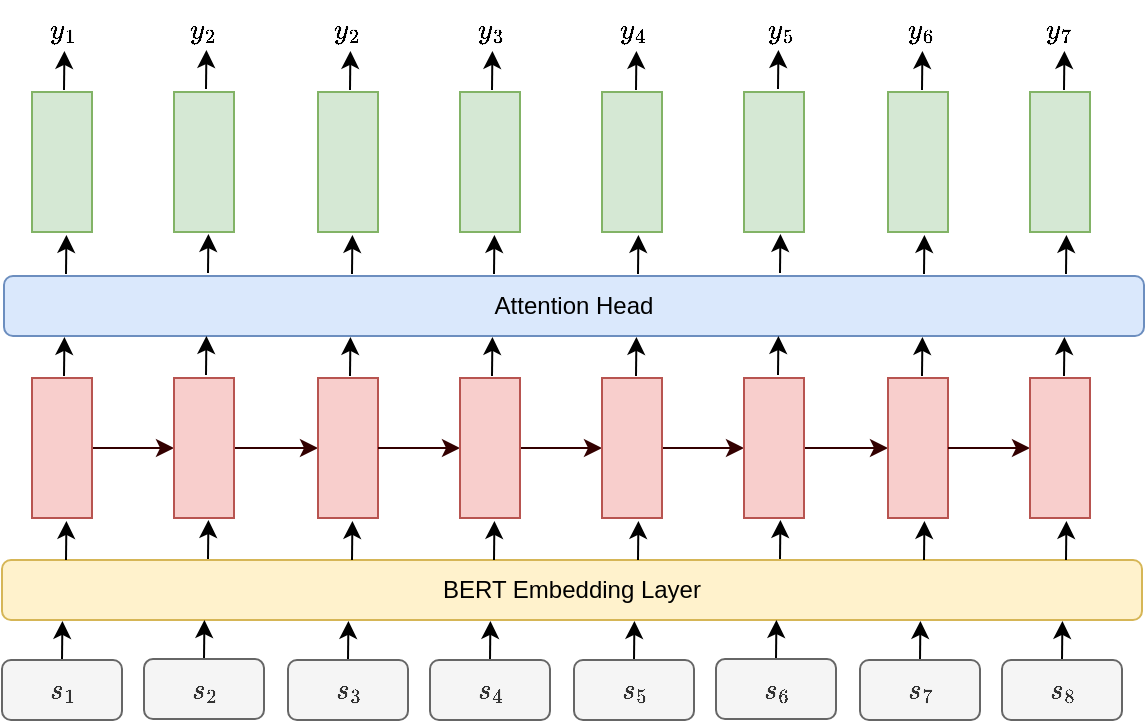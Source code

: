 <mxfile version="17.2.4" type="device"><diagram id="UNh1nWPZrPps3BlLlgsD" name="Page-1"><mxGraphModel dx="668" dy="548" grid="1" gridSize="10" guides="1" tooltips="1" connect="1" arrows="1" fold="1" page="1" pageScale="1" pageWidth="850" pageHeight="1100" math="1" shadow="0"><root><mxCell id="0"/><mxCell id="1" parent="0"/><mxCell id="OprnHPkCKzj-Ej08Km0M-26" style="edgeStyle=orthogonalEdgeStyle;rounded=0;orthogonalLoop=1;jettySize=auto;html=1;exitX=0.5;exitY=0;exitDx=0;exitDy=0;entryX=0.053;entryY=1.016;entryDx=0;entryDy=0;entryPerimeter=0;" edge="1" parent="1" source="OprnHPkCKzj-Ej08Km0M-1" target="OprnHPkCKzj-Ej08Km0M-25"><mxGeometry relative="1" as="geometry"/></mxCell><mxCell id="OprnHPkCKzj-Ej08Km0M-1" value="$$s_1$$" style="rounded=1;whiteSpace=wrap;html=1;flipH=0;fillColor=#f5f5f5;fontColor=#333333;strokeColor=#666666;" vertex="1" parent="1"><mxGeometry x="150" y="420" width="60" height="30" as="geometry"/></mxCell><mxCell id="OprnHPkCKzj-Ej08Km0M-11" style="edgeStyle=orthogonalEdgeStyle;rounded=0;orthogonalLoop=1;jettySize=auto;html=1;exitX=1;exitY=0.5;exitDx=0;exitDy=0;entryX=0;entryY=0.5;entryDx=0;entryDy=0;fillColor=#f8cecc;strokeColor=#330000;" edge="1" parent="1" source="OprnHPkCKzj-Ej08Km0M-9" target="OprnHPkCKzj-Ej08Km0M-10"><mxGeometry relative="1" as="geometry"/></mxCell><mxCell id="OprnHPkCKzj-Ej08Km0M-9" value="" style="rounded=0;whiteSpace=wrap;html=1;fillColor=#f8cecc;strokeColor=#b85450;" vertex="1" parent="1"><mxGeometry x="165" y="279" width="30" height="70" as="geometry"/></mxCell><mxCell id="OprnHPkCKzj-Ej08Km0M-16" style="edgeStyle=orthogonalEdgeStyle;rounded=0;orthogonalLoop=1;jettySize=auto;html=1;exitX=1;exitY=0.5;exitDx=0;exitDy=0;entryX=0;entryY=0.5;entryDx=0;entryDy=0;fillColor=#f8cecc;strokeColor=#330000;" edge="1" parent="1" source="OprnHPkCKzj-Ej08Km0M-10" target="OprnHPkCKzj-Ej08Km0M-13"><mxGeometry relative="1" as="geometry"/></mxCell><mxCell id="OprnHPkCKzj-Ej08Km0M-10" value="" style="rounded=0;whiteSpace=wrap;html=1;fillColor=#f8cecc;strokeColor=#b85450;" vertex="1" parent="1"><mxGeometry x="236" y="279" width="30" height="70" as="geometry"/></mxCell><mxCell id="OprnHPkCKzj-Ej08Km0M-13" value="" style="rounded=0;whiteSpace=wrap;html=1;fillColor=#f8cecc;strokeColor=#b85450;" vertex="1" parent="1"><mxGeometry x="308" y="279" width="30" height="70" as="geometry"/></mxCell><mxCell id="OprnHPkCKzj-Ej08Km0M-14" style="edgeStyle=orthogonalEdgeStyle;rounded=0;orthogonalLoop=1;jettySize=auto;html=1;exitX=1;exitY=0.5;exitDx=0;exitDy=0;entryX=0;entryY=0.5;entryDx=0;entryDy=0;fillColor=#f8cecc;strokeColor=#330000;" edge="1" parent="1" target="OprnHPkCKzj-Ej08Km0M-15" source="OprnHPkCKzj-Ej08Km0M-13"><mxGeometry relative="1" as="geometry"><mxPoint x="345" y="314" as="sourcePoint"/></mxGeometry></mxCell><mxCell id="OprnHPkCKzj-Ej08Km0M-24" style="edgeStyle=orthogonalEdgeStyle;rounded=0;orthogonalLoop=1;jettySize=auto;html=1;exitX=1;exitY=0.5;exitDx=0;exitDy=0;entryX=0;entryY=0.5;entryDx=0;entryDy=0;fillColor=#f8cecc;strokeColor=#330000;" edge="1" parent="1" source="OprnHPkCKzj-Ej08Km0M-15" target="OprnHPkCKzj-Ej08Km0M-18"><mxGeometry relative="1" as="geometry"/></mxCell><mxCell id="OprnHPkCKzj-Ej08Km0M-15" value="" style="rounded=0;whiteSpace=wrap;html=1;fillColor=#f8cecc;strokeColor=#b85450;" vertex="1" parent="1"><mxGeometry x="379" y="279" width="30" height="70" as="geometry"/></mxCell><mxCell id="OprnHPkCKzj-Ej08Km0M-17" style="edgeStyle=orthogonalEdgeStyle;rounded=0;orthogonalLoop=1;jettySize=auto;html=1;exitX=1;exitY=0.5;exitDx=0;exitDy=0;entryX=0;entryY=0.5;entryDx=0;entryDy=0;fillColor=#f8cecc;strokeColor=#330000;" edge="1" parent="1" source="OprnHPkCKzj-Ej08Km0M-18" target="OprnHPkCKzj-Ej08Km0M-20"><mxGeometry relative="1" as="geometry"/></mxCell><mxCell id="OprnHPkCKzj-Ej08Km0M-18" value="" style="rounded=0;whiteSpace=wrap;html=1;fillColor=#f8cecc;strokeColor=#b85450;" vertex="1" parent="1"><mxGeometry x="450" y="279" width="30" height="70" as="geometry"/></mxCell><mxCell id="OprnHPkCKzj-Ej08Km0M-19" style="edgeStyle=orthogonalEdgeStyle;rounded=0;orthogonalLoop=1;jettySize=auto;html=1;exitX=1;exitY=0.5;exitDx=0;exitDy=0;entryX=0;entryY=0.5;entryDx=0;entryDy=0;fillColor=#f8cecc;strokeColor=#330000;" edge="1" parent="1" source="OprnHPkCKzj-Ej08Km0M-20" target="OprnHPkCKzj-Ej08Km0M-21"><mxGeometry relative="1" as="geometry"/></mxCell><mxCell id="OprnHPkCKzj-Ej08Km0M-20" value="" style="rounded=0;whiteSpace=wrap;html=1;fillColor=#f8cecc;strokeColor=#b85450;" vertex="1" parent="1"><mxGeometry x="521" y="279" width="30" height="70" as="geometry"/></mxCell><mxCell id="OprnHPkCKzj-Ej08Km0M-21" value="" style="rounded=0;whiteSpace=wrap;html=1;fillColor=#f8cecc;strokeColor=#b85450;" vertex="1" parent="1"><mxGeometry x="593" y="279" width="30" height="70" as="geometry"/></mxCell><mxCell id="OprnHPkCKzj-Ej08Km0M-22" style="edgeStyle=orthogonalEdgeStyle;rounded=0;orthogonalLoop=1;jettySize=auto;html=1;exitX=1;exitY=0.5;exitDx=0;exitDy=0;entryX=0;entryY=0.5;entryDx=0;entryDy=0;fillColor=#f8cecc;strokeColor=#330000;" edge="1" parent="1" source="OprnHPkCKzj-Ej08Km0M-21" target="OprnHPkCKzj-Ej08Km0M-23"><mxGeometry relative="1" as="geometry"><mxPoint x="630" y="314" as="sourcePoint"/></mxGeometry></mxCell><mxCell id="OprnHPkCKzj-Ej08Km0M-23" value="" style="rounded=0;whiteSpace=wrap;html=1;fillColor=#f8cecc;strokeColor=#b85450;" vertex="1" parent="1"><mxGeometry x="664" y="279" width="30" height="70" as="geometry"/></mxCell><mxCell id="OprnHPkCKzj-Ej08Km0M-25" value="BERT Embedding Layer" style="rounded=1;whiteSpace=wrap;html=1;fillColor=#fff2cc;strokeColor=#d6b656;" vertex="1" parent="1"><mxGeometry x="150" y="370" width="570" height="30" as="geometry"/></mxCell><mxCell id="OprnHPkCKzj-Ej08Km0M-34" style="edgeStyle=orthogonalEdgeStyle;rounded=0;orthogonalLoop=1;jettySize=auto;html=1;exitX=0.5;exitY=0;exitDx=0;exitDy=0;entryX=0.053;entryY=1.016;entryDx=0;entryDy=0;entryPerimeter=0;" edge="1" parent="1" source="OprnHPkCKzj-Ej08Km0M-35"><mxGeometry relative="1" as="geometry"><mxPoint x="251.21" y="400.0" as="targetPoint"/></mxGeometry></mxCell><mxCell id="OprnHPkCKzj-Ej08Km0M-35" value="$$s_2$$" style="rounded=1;whiteSpace=wrap;html=1;flipH=0;fillColor=#f5f5f5;fontColor=#333333;strokeColor=#666666;" vertex="1" parent="1"><mxGeometry x="221" y="419.52" width="60" height="30" as="geometry"/></mxCell><mxCell id="OprnHPkCKzj-Ej08Km0M-36" style="edgeStyle=orthogonalEdgeStyle;rounded=0;orthogonalLoop=1;jettySize=auto;html=1;exitX=0.5;exitY=0;exitDx=0;exitDy=0;entryX=0.053;entryY=1.016;entryDx=0;entryDy=0;entryPerimeter=0;" edge="1" parent="1" source="OprnHPkCKzj-Ej08Km0M-37"><mxGeometry relative="1" as="geometry"><mxPoint x="323.21" y="400.48" as="targetPoint"/></mxGeometry></mxCell><mxCell id="OprnHPkCKzj-Ej08Km0M-37" value="$$s_3$$" style="rounded=1;whiteSpace=wrap;html=1;flipH=0;fillColor=#f5f5f5;fontColor=#333333;strokeColor=#666666;" vertex="1" parent="1"><mxGeometry x="293" y="420" width="60" height="30" as="geometry"/></mxCell><mxCell id="OprnHPkCKzj-Ej08Km0M-38" style="edgeStyle=orthogonalEdgeStyle;rounded=0;orthogonalLoop=1;jettySize=auto;html=1;exitX=0.5;exitY=0;exitDx=0;exitDy=0;entryX=0.053;entryY=1.016;entryDx=0;entryDy=0;entryPerimeter=0;" edge="1" parent="1" source="OprnHPkCKzj-Ej08Km0M-39"><mxGeometry relative="1" as="geometry"><mxPoint x="394.21" y="400.48" as="targetPoint"/></mxGeometry></mxCell><mxCell id="OprnHPkCKzj-Ej08Km0M-39" value="$$s_4$$" style="rounded=1;whiteSpace=wrap;html=1;flipH=0;fillColor=#f5f5f5;fontColor=#333333;strokeColor=#666666;" vertex="1" parent="1"><mxGeometry x="364" y="420" width="60" height="30" as="geometry"/></mxCell><mxCell id="OprnHPkCKzj-Ej08Km0M-40" style="edgeStyle=orthogonalEdgeStyle;rounded=0;orthogonalLoop=1;jettySize=auto;html=1;exitX=0.5;exitY=0;exitDx=0;exitDy=0;entryX=0.053;entryY=1.016;entryDx=0;entryDy=0;entryPerimeter=0;" edge="1" parent="1" source="OprnHPkCKzj-Ej08Km0M-41"><mxGeometry relative="1" as="geometry"><mxPoint x="466.21" y="400.48" as="targetPoint"/></mxGeometry></mxCell><mxCell id="OprnHPkCKzj-Ej08Km0M-41" value="$$s_5$$" style="rounded=1;whiteSpace=wrap;html=1;flipH=0;fillColor=#f5f5f5;fontColor=#333333;strokeColor=#666666;" vertex="1" parent="1"><mxGeometry x="436" y="420" width="60" height="30" as="geometry"/></mxCell><mxCell id="OprnHPkCKzj-Ej08Km0M-42" style="edgeStyle=orthogonalEdgeStyle;rounded=0;orthogonalLoop=1;jettySize=auto;html=1;exitX=0.5;exitY=0;exitDx=0;exitDy=0;entryX=0.053;entryY=1.016;entryDx=0;entryDy=0;entryPerimeter=0;" edge="1" parent="1" source="OprnHPkCKzj-Ej08Km0M-43"><mxGeometry relative="1" as="geometry"><mxPoint x="537.21" y="400.0" as="targetPoint"/></mxGeometry></mxCell><mxCell id="OprnHPkCKzj-Ej08Km0M-43" value="$$s_6$$" style="rounded=1;whiteSpace=wrap;html=1;flipH=0;fillColor=#f5f5f5;fontColor=#333333;strokeColor=#666666;" vertex="1" parent="1"><mxGeometry x="507" y="419.52" width="60" height="30" as="geometry"/></mxCell><mxCell id="OprnHPkCKzj-Ej08Km0M-44" style="edgeStyle=orthogonalEdgeStyle;rounded=0;orthogonalLoop=1;jettySize=auto;html=1;exitX=0.5;exitY=0;exitDx=0;exitDy=0;entryX=0.053;entryY=1.016;entryDx=0;entryDy=0;entryPerimeter=0;" edge="1" parent="1" source="OprnHPkCKzj-Ej08Km0M-45"><mxGeometry relative="1" as="geometry"><mxPoint x="609.21" y="400.48" as="targetPoint"/></mxGeometry></mxCell><mxCell id="OprnHPkCKzj-Ej08Km0M-45" value="$$s_7$$" style="rounded=1;whiteSpace=wrap;html=1;flipH=0;fillColor=#f5f5f5;fontColor=#333333;strokeColor=#666666;" vertex="1" parent="1"><mxGeometry x="579" y="420" width="60" height="30" as="geometry"/></mxCell><mxCell id="OprnHPkCKzj-Ej08Km0M-46" style="edgeStyle=orthogonalEdgeStyle;rounded=0;orthogonalLoop=1;jettySize=auto;html=1;exitX=0.5;exitY=0;exitDx=0;exitDy=0;entryX=0.053;entryY=1.016;entryDx=0;entryDy=0;entryPerimeter=0;" edge="1" parent="1" source="OprnHPkCKzj-Ej08Km0M-47"><mxGeometry relative="1" as="geometry"><mxPoint x="680.21" y="400.48" as="targetPoint"/></mxGeometry></mxCell><mxCell id="OprnHPkCKzj-Ej08Km0M-47" value="$$s_8$$" style="rounded=1;whiteSpace=wrap;html=1;flipH=0;fillColor=#f5f5f5;fontColor=#333333;strokeColor=#666666;" vertex="1" parent="1"><mxGeometry x="650" y="420" width="60" height="30" as="geometry"/></mxCell><mxCell id="OprnHPkCKzj-Ej08Km0M-48" style="edgeStyle=orthogonalEdgeStyle;rounded=0;orthogonalLoop=1;jettySize=auto;html=1;exitX=0.5;exitY=0;exitDx=0;exitDy=0;entryX=0.053;entryY=1.016;entryDx=0;entryDy=0;entryPerimeter=0;" edge="1" parent="1"><mxGeometry relative="1" as="geometry"><mxPoint x="182.0" y="370.0" as="sourcePoint"/><mxPoint x="182.21" y="350.48" as="targetPoint"/></mxGeometry></mxCell><mxCell id="OprnHPkCKzj-Ej08Km0M-49" style="edgeStyle=orthogonalEdgeStyle;rounded=0;orthogonalLoop=1;jettySize=auto;html=1;exitX=0.5;exitY=0;exitDx=0;exitDy=0;entryX=0.053;entryY=1.016;entryDx=0;entryDy=0;entryPerimeter=0;" edge="1" parent="1"><mxGeometry relative="1" as="geometry"><mxPoint x="253.21" y="350.0" as="targetPoint"/><mxPoint x="253" y="369.52" as="sourcePoint"/></mxGeometry></mxCell><mxCell id="OprnHPkCKzj-Ej08Km0M-50" style="edgeStyle=orthogonalEdgeStyle;rounded=0;orthogonalLoop=1;jettySize=auto;html=1;exitX=0.5;exitY=0;exitDx=0;exitDy=0;entryX=0.053;entryY=1.016;entryDx=0;entryDy=0;entryPerimeter=0;" edge="1" parent="1"><mxGeometry relative="1" as="geometry"><mxPoint x="325.21" y="350.48" as="targetPoint"/><mxPoint x="325" y="370.0" as="sourcePoint"/></mxGeometry></mxCell><mxCell id="OprnHPkCKzj-Ej08Km0M-51" style="edgeStyle=orthogonalEdgeStyle;rounded=0;orthogonalLoop=1;jettySize=auto;html=1;exitX=0.5;exitY=0;exitDx=0;exitDy=0;entryX=0.053;entryY=1.016;entryDx=0;entryDy=0;entryPerimeter=0;" edge="1" parent="1"><mxGeometry relative="1" as="geometry"><mxPoint x="396.21" y="350.48" as="targetPoint"/><mxPoint x="396" y="370.0" as="sourcePoint"/></mxGeometry></mxCell><mxCell id="OprnHPkCKzj-Ej08Km0M-52" style="edgeStyle=orthogonalEdgeStyle;rounded=0;orthogonalLoop=1;jettySize=auto;html=1;exitX=0.5;exitY=0;exitDx=0;exitDy=0;entryX=0.053;entryY=1.016;entryDx=0;entryDy=0;entryPerimeter=0;" edge="1" parent="1"><mxGeometry relative="1" as="geometry"><mxPoint x="468.21" y="350.48" as="targetPoint"/><mxPoint x="468" y="370.0" as="sourcePoint"/></mxGeometry></mxCell><mxCell id="OprnHPkCKzj-Ej08Km0M-53" style="edgeStyle=orthogonalEdgeStyle;rounded=0;orthogonalLoop=1;jettySize=auto;html=1;exitX=0.5;exitY=0;exitDx=0;exitDy=0;entryX=0.053;entryY=1.016;entryDx=0;entryDy=0;entryPerimeter=0;" edge="1" parent="1"><mxGeometry relative="1" as="geometry"><mxPoint x="539.21" y="350.0" as="targetPoint"/><mxPoint x="539" y="369.52" as="sourcePoint"/></mxGeometry></mxCell><mxCell id="OprnHPkCKzj-Ej08Km0M-54" style="edgeStyle=orthogonalEdgeStyle;rounded=0;orthogonalLoop=1;jettySize=auto;html=1;exitX=0.5;exitY=0;exitDx=0;exitDy=0;entryX=0.053;entryY=1.016;entryDx=0;entryDy=0;entryPerimeter=0;" edge="1" parent="1"><mxGeometry relative="1" as="geometry"><mxPoint x="611.21" y="350.48" as="targetPoint"/><mxPoint x="611" y="370.0" as="sourcePoint"/></mxGeometry></mxCell><mxCell id="OprnHPkCKzj-Ej08Km0M-55" style="edgeStyle=orthogonalEdgeStyle;rounded=0;orthogonalLoop=1;jettySize=auto;html=1;exitX=0.5;exitY=0;exitDx=0;exitDy=0;entryX=0.053;entryY=1.016;entryDx=0;entryDy=0;entryPerimeter=0;" edge="1" parent="1"><mxGeometry relative="1" as="geometry"><mxPoint x="682.21" y="350.48" as="targetPoint"/><mxPoint x="682" y="370.0" as="sourcePoint"/></mxGeometry></mxCell><mxCell id="OprnHPkCKzj-Ej08Km0M-67" style="edgeStyle=orthogonalEdgeStyle;rounded=0;orthogonalLoop=1;jettySize=auto;html=1;exitX=0.5;exitY=0;exitDx=0;exitDy=0;entryX=0.053;entryY=1.016;entryDx=0;entryDy=0;entryPerimeter=0;" edge="1" parent="1" target="OprnHPkCKzj-Ej08Km0M-68"><mxGeometry relative="1" as="geometry"><mxPoint x="181.0" y="278.0" as="sourcePoint"/></mxGeometry></mxCell><mxCell id="OprnHPkCKzj-Ej08Km0M-68" value="Attention Head" style="rounded=1;whiteSpace=wrap;html=1;fillColor=#dae8fc;strokeColor=#6c8ebf;" vertex="1" parent="1"><mxGeometry x="151" y="228" width="570" height="30" as="geometry"/></mxCell><mxCell id="OprnHPkCKzj-Ej08Km0M-69" style="edgeStyle=orthogonalEdgeStyle;rounded=0;orthogonalLoop=1;jettySize=auto;html=1;exitX=0.5;exitY=0;exitDx=0;exitDy=0;entryX=0.053;entryY=1.016;entryDx=0;entryDy=0;entryPerimeter=0;" edge="1" parent="1"><mxGeometry relative="1" as="geometry"><mxPoint x="252.21" y="258.0" as="targetPoint"/><mxPoint x="252" y="277.52" as="sourcePoint"/></mxGeometry></mxCell><mxCell id="OprnHPkCKzj-Ej08Km0M-70" style="edgeStyle=orthogonalEdgeStyle;rounded=0;orthogonalLoop=1;jettySize=auto;html=1;exitX=0.5;exitY=0;exitDx=0;exitDy=0;entryX=0.053;entryY=1.016;entryDx=0;entryDy=0;entryPerimeter=0;" edge="1" parent="1"><mxGeometry relative="1" as="geometry"><mxPoint x="324.21" y="258.48" as="targetPoint"/><mxPoint x="324" y="278.0" as="sourcePoint"/></mxGeometry></mxCell><mxCell id="OprnHPkCKzj-Ej08Km0M-71" style="edgeStyle=orthogonalEdgeStyle;rounded=0;orthogonalLoop=1;jettySize=auto;html=1;exitX=0.5;exitY=0;exitDx=0;exitDy=0;entryX=0.053;entryY=1.016;entryDx=0;entryDy=0;entryPerimeter=0;" edge="1" parent="1"><mxGeometry relative="1" as="geometry"><mxPoint x="395.21" y="258.48" as="targetPoint"/><mxPoint x="395" y="278.0" as="sourcePoint"/></mxGeometry></mxCell><mxCell id="OprnHPkCKzj-Ej08Km0M-72" style="edgeStyle=orthogonalEdgeStyle;rounded=0;orthogonalLoop=1;jettySize=auto;html=1;exitX=0.5;exitY=0;exitDx=0;exitDy=0;entryX=0.053;entryY=1.016;entryDx=0;entryDy=0;entryPerimeter=0;" edge="1" parent="1"><mxGeometry relative="1" as="geometry"><mxPoint x="467.21" y="258.48" as="targetPoint"/><mxPoint x="467" y="278.0" as="sourcePoint"/></mxGeometry></mxCell><mxCell id="OprnHPkCKzj-Ej08Km0M-73" style="edgeStyle=orthogonalEdgeStyle;rounded=0;orthogonalLoop=1;jettySize=auto;html=1;exitX=0.5;exitY=0;exitDx=0;exitDy=0;entryX=0.053;entryY=1.016;entryDx=0;entryDy=0;entryPerimeter=0;" edge="1" parent="1"><mxGeometry relative="1" as="geometry"><mxPoint x="538.21" y="258.0" as="targetPoint"/><mxPoint x="538" y="277.52" as="sourcePoint"/></mxGeometry></mxCell><mxCell id="OprnHPkCKzj-Ej08Km0M-74" style="edgeStyle=orthogonalEdgeStyle;rounded=0;orthogonalLoop=1;jettySize=auto;html=1;exitX=0.5;exitY=0;exitDx=0;exitDy=0;entryX=0.053;entryY=1.016;entryDx=0;entryDy=0;entryPerimeter=0;" edge="1" parent="1"><mxGeometry relative="1" as="geometry"><mxPoint x="610.21" y="258.48" as="targetPoint"/><mxPoint x="610" y="278.0" as="sourcePoint"/></mxGeometry></mxCell><mxCell id="OprnHPkCKzj-Ej08Km0M-75" style="edgeStyle=orthogonalEdgeStyle;rounded=0;orthogonalLoop=1;jettySize=auto;html=1;exitX=0.5;exitY=0;exitDx=0;exitDy=0;entryX=0.053;entryY=1.016;entryDx=0;entryDy=0;entryPerimeter=0;" edge="1" parent="1"><mxGeometry relative="1" as="geometry"><mxPoint x="681.21" y="258.48" as="targetPoint"/><mxPoint x="681" y="278.0" as="sourcePoint"/></mxGeometry></mxCell><mxCell id="OprnHPkCKzj-Ej08Km0M-100" value="" style="rounded=0;whiteSpace=wrap;html=1;fillColor=#d5e8d4;strokeColor=#82b366;" vertex="1" parent="1"><mxGeometry x="165" y="136" width="30" height="70" as="geometry"/></mxCell><mxCell id="OprnHPkCKzj-Ej08Km0M-102" value="" style="rounded=0;whiteSpace=wrap;html=1;fillColor=#d5e8d4;strokeColor=#82b366;" vertex="1" parent="1"><mxGeometry x="236" y="136" width="30" height="70" as="geometry"/></mxCell><mxCell id="OprnHPkCKzj-Ej08Km0M-103" value="" style="rounded=0;whiteSpace=wrap;html=1;fillColor=#d5e8d4;strokeColor=#82b366;" vertex="1" parent="1"><mxGeometry x="308" y="136" width="30" height="70" as="geometry"/></mxCell><mxCell id="OprnHPkCKzj-Ej08Km0M-106" value="" style="rounded=0;whiteSpace=wrap;html=1;fillColor=#d5e8d4;strokeColor=#82b366;" vertex="1" parent="1"><mxGeometry x="379" y="136" width="30" height="70" as="geometry"/></mxCell><mxCell id="OprnHPkCKzj-Ej08Km0M-108" value="" style="rounded=0;whiteSpace=wrap;html=1;fillColor=#d5e8d4;strokeColor=#82b366;" vertex="1" parent="1"><mxGeometry x="450" y="136" width="30" height="70" as="geometry"/></mxCell><mxCell id="OprnHPkCKzj-Ej08Km0M-110" value="" style="rounded=0;whiteSpace=wrap;html=1;fillColor=#d5e8d4;strokeColor=#82b366;" vertex="1" parent="1"><mxGeometry x="521" y="136" width="30" height="70" as="geometry"/></mxCell><mxCell id="OprnHPkCKzj-Ej08Km0M-111" value="" style="rounded=0;whiteSpace=wrap;html=1;fillColor=#d5e8d4;strokeColor=#82b366;" vertex="1" parent="1"><mxGeometry x="593" y="136" width="30" height="70" as="geometry"/></mxCell><mxCell id="OprnHPkCKzj-Ej08Km0M-113" value="" style="rounded=0;whiteSpace=wrap;html=1;fillColor=#d5e8d4;strokeColor=#82b366;" vertex="1" parent="1"><mxGeometry x="664" y="136" width="30" height="70" as="geometry"/></mxCell><mxCell id="OprnHPkCKzj-Ej08Km0M-114" style="edgeStyle=orthogonalEdgeStyle;rounded=0;orthogonalLoop=1;jettySize=auto;html=1;exitX=0.5;exitY=0;exitDx=0;exitDy=0;entryX=0.053;entryY=1.016;entryDx=0;entryDy=0;entryPerimeter=0;" edge="1" parent="1"><mxGeometry relative="1" as="geometry"><mxPoint x="182.0" y="227.0" as="sourcePoint"/><mxPoint x="182.21" y="207.48" as="targetPoint"/></mxGeometry></mxCell><mxCell id="OprnHPkCKzj-Ej08Km0M-115" style="edgeStyle=orthogonalEdgeStyle;rounded=0;orthogonalLoop=1;jettySize=auto;html=1;exitX=0.5;exitY=0;exitDx=0;exitDy=0;entryX=0.053;entryY=1.016;entryDx=0;entryDy=0;entryPerimeter=0;" edge="1" parent="1"><mxGeometry relative="1" as="geometry"><mxPoint x="253.21" y="207.0" as="targetPoint"/><mxPoint x="253" y="226.52" as="sourcePoint"/></mxGeometry></mxCell><mxCell id="OprnHPkCKzj-Ej08Km0M-116" style="edgeStyle=orthogonalEdgeStyle;rounded=0;orthogonalLoop=1;jettySize=auto;html=1;exitX=0.5;exitY=0;exitDx=0;exitDy=0;entryX=0.053;entryY=1.016;entryDx=0;entryDy=0;entryPerimeter=0;" edge="1" parent="1"><mxGeometry relative="1" as="geometry"><mxPoint x="325.21" y="207.48" as="targetPoint"/><mxPoint x="325" y="227.0" as="sourcePoint"/></mxGeometry></mxCell><mxCell id="OprnHPkCKzj-Ej08Km0M-117" style="edgeStyle=orthogonalEdgeStyle;rounded=0;orthogonalLoop=1;jettySize=auto;html=1;exitX=0.5;exitY=0;exitDx=0;exitDy=0;entryX=0.053;entryY=1.016;entryDx=0;entryDy=0;entryPerimeter=0;" edge="1" parent="1"><mxGeometry relative="1" as="geometry"><mxPoint x="396.21" y="207.48" as="targetPoint"/><mxPoint x="396" y="227.0" as="sourcePoint"/></mxGeometry></mxCell><mxCell id="OprnHPkCKzj-Ej08Km0M-118" style="edgeStyle=orthogonalEdgeStyle;rounded=0;orthogonalLoop=1;jettySize=auto;html=1;exitX=0.5;exitY=0;exitDx=0;exitDy=0;entryX=0.053;entryY=1.016;entryDx=0;entryDy=0;entryPerimeter=0;" edge="1" parent="1"><mxGeometry relative="1" as="geometry"><mxPoint x="468.21" y="207.48" as="targetPoint"/><mxPoint x="468" y="227.0" as="sourcePoint"/></mxGeometry></mxCell><mxCell id="OprnHPkCKzj-Ej08Km0M-119" style="edgeStyle=orthogonalEdgeStyle;rounded=0;orthogonalLoop=1;jettySize=auto;html=1;exitX=0.5;exitY=0;exitDx=0;exitDy=0;entryX=0.053;entryY=1.016;entryDx=0;entryDy=0;entryPerimeter=0;" edge="1" parent="1"><mxGeometry relative="1" as="geometry"><mxPoint x="539.21" y="207.0" as="targetPoint"/><mxPoint x="539" y="226.52" as="sourcePoint"/></mxGeometry></mxCell><mxCell id="OprnHPkCKzj-Ej08Km0M-120" style="edgeStyle=orthogonalEdgeStyle;rounded=0;orthogonalLoop=1;jettySize=auto;html=1;exitX=0.5;exitY=0;exitDx=0;exitDy=0;entryX=0.053;entryY=1.016;entryDx=0;entryDy=0;entryPerimeter=0;" edge="1" parent="1"><mxGeometry relative="1" as="geometry"><mxPoint x="611.21" y="207.48" as="targetPoint"/><mxPoint x="611" y="227.0" as="sourcePoint"/></mxGeometry></mxCell><mxCell id="OprnHPkCKzj-Ej08Km0M-121" style="edgeStyle=orthogonalEdgeStyle;rounded=0;orthogonalLoop=1;jettySize=auto;html=1;exitX=0.5;exitY=0;exitDx=0;exitDy=0;entryX=0.053;entryY=1.016;entryDx=0;entryDy=0;entryPerimeter=0;" edge="1" parent="1"><mxGeometry relative="1" as="geometry"><mxPoint x="682.21" y="207.48" as="targetPoint"/><mxPoint x="682" y="227.0" as="sourcePoint"/></mxGeometry></mxCell><mxCell id="OprnHPkCKzj-Ej08Km0M-122" style="edgeStyle=orthogonalEdgeStyle;rounded=0;orthogonalLoop=1;jettySize=auto;html=1;exitX=0.5;exitY=0;exitDx=0;exitDy=0;entryX=0.053;entryY=1.016;entryDx=0;entryDy=0;entryPerimeter=0;" edge="1" parent="1"><mxGeometry relative="1" as="geometry"><mxPoint x="181.0" y="135.0" as="sourcePoint"/><mxPoint x="181.21" y="115.48" as="targetPoint"/></mxGeometry></mxCell><mxCell id="OprnHPkCKzj-Ej08Km0M-123" style="edgeStyle=orthogonalEdgeStyle;rounded=0;orthogonalLoop=1;jettySize=auto;html=1;exitX=0.5;exitY=0;exitDx=0;exitDy=0;entryX=0.053;entryY=1.016;entryDx=0;entryDy=0;entryPerimeter=0;" edge="1" parent="1"><mxGeometry relative="1" as="geometry"><mxPoint x="252.21" y="115.0" as="targetPoint"/><mxPoint x="252" y="134.52" as="sourcePoint"/></mxGeometry></mxCell><mxCell id="OprnHPkCKzj-Ej08Km0M-124" style="edgeStyle=orthogonalEdgeStyle;rounded=0;orthogonalLoop=1;jettySize=auto;html=1;exitX=0.5;exitY=0;exitDx=0;exitDy=0;entryX=0.053;entryY=1.016;entryDx=0;entryDy=0;entryPerimeter=0;" edge="1" parent="1"><mxGeometry relative="1" as="geometry"><mxPoint x="324.21" y="115.48" as="targetPoint"/><mxPoint x="324" y="135.0" as="sourcePoint"/></mxGeometry></mxCell><mxCell id="OprnHPkCKzj-Ej08Km0M-125" style="edgeStyle=orthogonalEdgeStyle;rounded=0;orthogonalLoop=1;jettySize=auto;html=1;exitX=0.5;exitY=0;exitDx=0;exitDy=0;entryX=0.053;entryY=1.016;entryDx=0;entryDy=0;entryPerimeter=0;" edge="1" parent="1"><mxGeometry relative="1" as="geometry"><mxPoint x="395.21" y="115.48" as="targetPoint"/><mxPoint x="395" y="135.0" as="sourcePoint"/></mxGeometry></mxCell><mxCell id="OprnHPkCKzj-Ej08Km0M-126" style="edgeStyle=orthogonalEdgeStyle;rounded=0;orthogonalLoop=1;jettySize=auto;html=1;exitX=0.5;exitY=0;exitDx=0;exitDy=0;entryX=0.053;entryY=1.016;entryDx=0;entryDy=0;entryPerimeter=0;" edge="1" parent="1"><mxGeometry relative="1" as="geometry"><mxPoint x="467.21" y="115.48" as="targetPoint"/><mxPoint x="467" y="135.0" as="sourcePoint"/></mxGeometry></mxCell><mxCell id="OprnHPkCKzj-Ej08Km0M-127" style="edgeStyle=orthogonalEdgeStyle;rounded=0;orthogonalLoop=1;jettySize=auto;html=1;exitX=0.5;exitY=0;exitDx=0;exitDy=0;entryX=0.053;entryY=1.016;entryDx=0;entryDy=0;entryPerimeter=0;" edge="1" parent="1"><mxGeometry relative="1" as="geometry"><mxPoint x="538.21" y="115.0" as="targetPoint"/><mxPoint x="538" y="134.52" as="sourcePoint"/></mxGeometry></mxCell><mxCell id="OprnHPkCKzj-Ej08Km0M-128" style="edgeStyle=orthogonalEdgeStyle;rounded=0;orthogonalLoop=1;jettySize=auto;html=1;exitX=0.5;exitY=0;exitDx=0;exitDy=0;entryX=0.053;entryY=1.016;entryDx=0;entryDy=0;entryPerimeter=0;" edge="1" parent="1"><mxGeometry relative="1" as="geometry"><mxPoint x="610.21" y="115.48" as="targetPoint"/><mxPoint x="610" y="135.0" as="sourcePoint"/></mxGeometry></mxCell><mxCell id="OprnHPkCKzj-Ej08Km0M-129" style="edgeStyle=orthogonalEdgeStyle;rounded=0;orthogonalLoop=1;jettySize=auto;html=1;exitX=0.5;exitY=0;exitDx=0;exitDy=0;entryX=0.053;entryY=1.016;entryDx=0;entryDy=0;entryPerimeter=0;" edge="1" parent="1"><mxGeometry relative="1" as="geometry"><mxPoint x="681.21" y="115.48" as="targetPoint"/><mxPoint x="681" y="135.0" as="sourcePoint"/></mxGeometry></mxCell><mxCell id="OprnHPkCKzj-Ej08Km0M-131" value="$$y_1$$" style="text;html=1;strokeColor=none;fillColor=none;align=center;verticalAlign=middle;whiteSpace=wrap;rounded=0;" vertex="1" parent="1"><mxGeometry x="151" y="90" width="60" height="30" as="geometry"/></mxCell><mxCell id="OprnHPkCKzj-Ej08Km0M-132" value="$$y_2$$" style="text;html=1;strokeColor=none;fillColor=none;align=center;verticalAlign=middle;whiteSpace=wrap;rounded=0;" vertex="1" parent="1"><mxGeometry x="221" y="90" width="60" height="30" as="geometry"/></mxCell><mxCell id="OprnHPkCKzj-Ej08Km0M-133" value="$$y_2$$" style="text;html=1;strokeColor=none;fillColor=none;align=center;verticalAlign=middle;whiteSpace=wrap;rounded=0;" vertex="1" parent="1"><mxGeometry x="293" y="90" width="60" height="30" as="geometry"/></mxCell><mxCell id="OprnHPkCKzj-Ej08Km0M-134" value="$$y_3$$" style="text;html=1;strokeColor=none;fillColor=none;align=center;verticalAlign=middle;whiteSpace=wrap;rounded=0;" vertex="1" parent="1"><mxGeometry x="365" y="90" width="60" height="30" as="geometry"/></mxCell><mxCell id="OprnHPkCKzj-Ej08Km0M-136" value="$$y_4$$" style="text;html=1;strokeColor=none;fillColor=none;align=center;verticalAlign=middle;whiteSpace=wrap;rounded=0;" vertex="1" parent="1"><mxGeometry x="436" y="95" width="60" height="20" as="geometry"/></mxCell><mxCell id="OprnHPkCKzj-Ej08Km0M-137" value="$$y_5$$" style="text;html=1;strokeColor=none;fillColor=none;align=center;verticalAlign=middle;whiteSpace=wrap;rounded=0;" vertex="1" parent="1"><mxGeometry x="510" y="95" width="60" height="20" as="geometry"/></mxCell><mxCell id="OprnHPkCKzj-Ej08Km0M-138" value="$$y_6$$" style="text;html=1;strokeColor=none;fillColor=none;align=center;verticalAlign=middle;whiteSpace=wrap;rounded=0;" vertex="1" parent="1"><mxGeometry x="580" y="95" width="60" height="20" as="geometry"/></mxCell><mxCell id="OprnHPkCKzj-Ej08Km0M-139" value="$$y_7$$" style="text;html=1;strokeColor=none;fillColor=none;align=center;verticalAlign=middle;whiteSpace=wrap;rounded=0;" vertex="1" parent="1"><mxGeometry x="649" y="95" width="60" height="20" as="geometry"/></mxCell></root></mxGraphModel></diagram></mxfile>